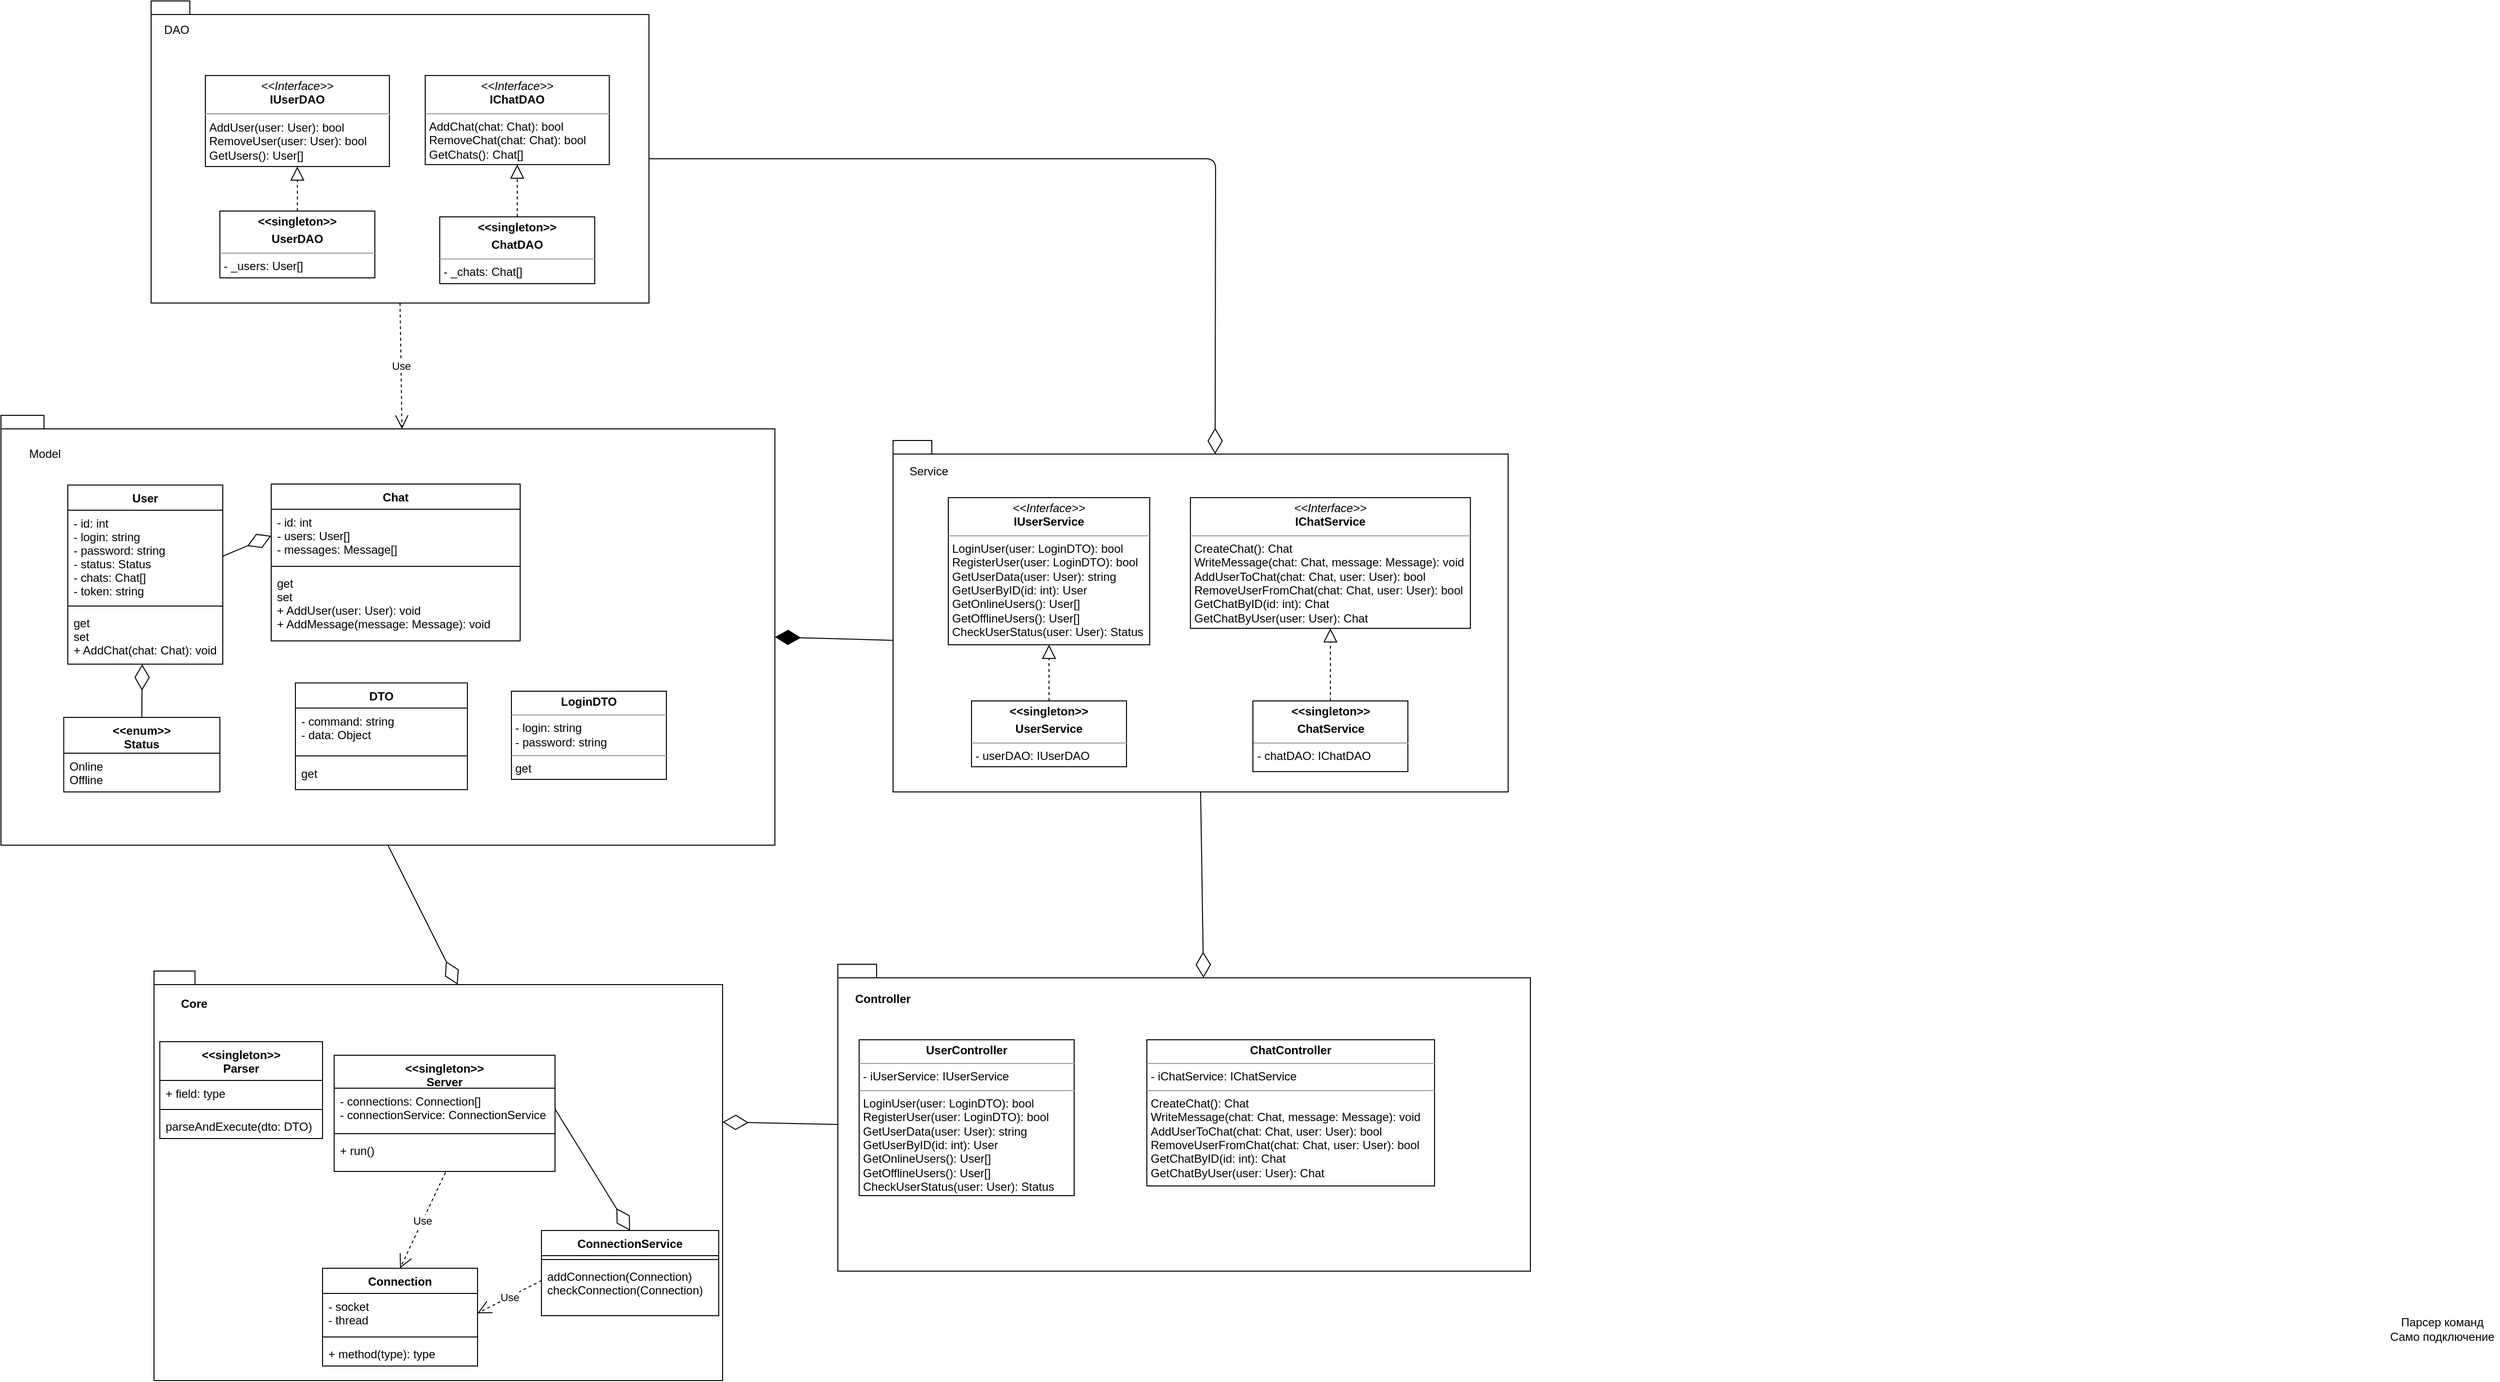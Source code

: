 <mxfile version="12.6.5" type="device"><diagram id="kiEcuLjf6N3Q2EU-FBLs" name="Страница 1"><mxGraphModel dx="1024" dy="1001" grid="0" gridSize="10" guides="1" tooltips="1" connect="1" arrows="1" fold="1" page="0" pageScale="1" pageWidth="850" pageHeight="1100" math="0" shadow="0"><root><mxCell id="0"/><mxCell id="1" parent="0"/><mxCell id="7y29lRlnEOinnh72YiJq-1" value="" style="group" parent="1" vertex="1" connectable="0"><mxGeometry x="915" y="705" width="715" height="317" as="geometry"/></mxCell><mxCell id="4r-FscN_zs-Lbus5w258-18" value="" style="shape=folder;fontStyle=1;spacingTop=10;tabWidth=40;tabHeight=14;tabPosition=left;html=1;" parent="7y29lRlnEOinnh72YiJq-1" vertex="1"><mxGeometry width="715" height="317" as="geometry"/></mxCell><mxCell id="4r-FscN_zs-Lbus5w258-19" value="&lt;b&gt;Controller&lt;/b&gt;" style="text;html=1;align=center;verticalAlign=middle;resizable=0;points=[];autosize=1;" parent="7y29lRlnEOinnh72YiJq-1" vertex="1"><mxGeometry x="12" y="27" width="67" height="18" as="geometry"/></mxCell><mxCell id="ElW2jTiIY2IO2_LXhHRh-6" value="" style="group" parent="1" vertex="1" connectable="0"><mxGeometry x="51" y="138" width="799" height="444" as="geometry"/></mxCell><mxCell id="ElW2jTiIY2IO2_LXhHRh-4" value="" style="shape=folder;fontStyle=1;spacingTop=10;tabWidth=40;tabHeight=14;tabPosition=left;html=1;" parent="ElW2jTiIY2IO2_LXhHRh-6" vertex="1"><mxGeometry width="799" height="444" as="geometry"/></mxCell><mxCell id="ElW2jTiIY2IO2_LXhHRh-5" value="Model" style="text;html=1;strokeColor=none;fillColor=none;align=center;verticalAlign=middle;whiteSpace=wrap;rounded=0;" parent="ElW2jTiIY2IO2_LXhHRh-6" vertex="1"><mxGeometry x="25.349" y="29.39" width="40.558" height="20.993" as="geometry"/></mxCell><mxCell id="pFLR68CZF7NKNV6ZH1vd-1" value="User" style="swimlane;fontStyle=1;align=center;verticalAlign=top;childLayout=stackLayout;horizontal=1;startSize=26;horizontalStack=0;resizeParent=1;resizeParentMax=0;resizeLast=0;collapsible=1;marginBottom=0;" parent="1" vertex="1"><mxGeometry x="120" y="210" width="160" height="185" as="geometry"/></mxCell><mxCell id="pFLR68CZF7NKNV6ZH1vd-2" value="- id: int&#10;- login: string&#10;- password: string&#10;- status: Status&#10;- chats: Chat[]&#10;- token: string" style="text;strokeColor=none;fillColor=none;align=left;verticalAlign=top;spacingLeft=4;spacingRight=4;overflow=hidden;rotatable=0;points=[[0,0.5],[1,0.5]];portConstraint=eastwest;" parent="pFLR68CZF7NKNV6ZH1vd-1" vertex="1"><mxGeometry y="26" width="160" height="95" as="geometry"/></mxCell><mxCell id="pFLR68CZF7NKNV6ZH1vd-3" value="" style="line;strokeWidth=1;fillColor=none;align=left;verticalAlign=middle;spacingTop=-1;spacingLeft=3;spacingRight=3;rotatable=0;labelPosition=right;points=[];portConstraint=eastwest;" parent="pFLR68CZF7NKNV6ZH1vd-1" vertex="1"><mxGeometry y="121" width="160" height="8" as="geometry"/></mxCell><mxCell id="pFLR68CZF7NKNV6ZH1vd-4" value="get&#10;set&#10;+ AddChat(chat: Chat): void&#10;" style="text;strokeColor=none;fillColor=none;align=left;verticalAlign=top;spacingLeft=4;spacingRight=4;overflow=hidden;rotatable=0;points=[[0,0.5],[1,0.5]];portConstraint=eastwest;" parent="pFLR68CZF7NKNV6ZH1vd-1" vertex="1"><mxGeometry y="129" width="160" height="56" as="geometry"/></mxCell><mxCell id="pFLR68CZF7NKNV6ZH1vd-5" value="Chat" style="swimlane;fontStyle=1;align=center;verticalAlign=top;childLayout=stackLayout;horizontal=1;startSize=26;horizontalStack=0;resizeParent=1;resizeParentMax=0;resizeLast=0;collapsible=1;marginBottom=0;" parent="1" vertex="1"><mxGeometry x="330" y="209" width="257" height="162" as="geometry"/></mxCell><mxCell id="pFLR68CZF7NKNV6ZH1vd-6" value="- id: int&#10;- users: User[]&#10;- messages: Message[]" style="text;strokeColor=none;fillColor=none;align=left;verticalAlign=top;spacingLeft=4;spacingRight=4;overflow=hidden;rotatable=0;points=[[0,0.5],[1,0.5]];portConstraint=eastwest;" parent="pFLR68CZF7NKNV6ZH1vd-5" vertex="1"><mxGeometry y="26" width="257" height="55" as="geometry"/></mxCell><mxCell id="pFLR68CZF7NKNV6ZH1vd-7" value="" style="line;strokeWidth=1;fillColor=none;align=left;verticalAlign=middle;spacingTop=-1;spacingLeft=3;spacingRight=3;rotatable=0;labelPosition=right;points=[];portConstraint=eastwest;" parent="pFLR68CZF7NKNV6ZH1vd-5" vertex="1"><mxGeometry y="81" width="257" height="8" as="geometry"/></mxCell><mxCell id="pFLR68CZF7NKNV6ZH1vd-8" value="get&#10;set&#10;+ AddUser(user: User): void&#10;+ AddMessage(message: Message): void" style="text;strokeColor=none;fillColor=none;align=left;verticalAlign=top;spacingLeft=4;spacingRight=4;overflow=hidden;rotatable=0;points=[[0,0.5],[1,0.5]];portConstraint=eastwest;" parent="pFLR68CZF7NKNV6ZH1vd-5" vertex="1"><mxGeometry y="89" width="257" height="73" as="geometry"/></mxCell><mxCell id="pFLR68CZF7NKNV6ZH1vd-9" value="Message" style="swimlane;fontStyle=1;align=center;verticalAlign=top;childLayout=stackLayout;horizontal=1;startSize=26;horizontalStack=0;resizeParent=1;resizeParentMax=0;resizeLast=0;collapsible=1;marginBottom=0;" parent="1" vertex="1"><mxGeometry x="1350" y="322" width="160" height="138" as="geometry"/></mxCell><mxCell id="pFLR68CZF7NKNV6ZH1vd-10" value="- id: int&#10;- time: DateTime&#10;- author: User&#10;- text: string" style="text;strokeColor=none;fillColor=none;align=left;verticalAlign=top;spacingLeft=4;spacingRight=4;overflow=hidden;rotatable=0;points=[[0,0.5],[1,0.5]];portConstraint=eastwest;" parent="pFLR68CZF7NKNV6ZH1vd-9" vertex="1"><mxGeometry y="26" width="160" height="66" as="geometry"/></mxCell><mxCell id="pFLR68CZF7NKNV6ZH1vd-11" value="" style="line;strokeWidth=1;fillColor=none;align=left;verticalAlign=middle;spacingTop=-1;spacingLeft=3;spacingRight=3;rotatable=0;labelPosition=right;points=[];portConstraint=eastwest;" parent="pFLR68CZF7NKNV6ZH1vd-9" vertex="1"><mxGeometry y="92" width="160" height="8" as="geometry"/></mxCell><mxCell id="pFLR68CZF7NKNV6ZH1vd-12" value="get&#10;set" style="text;strokeColor=none;fillColor=none;align=left;verticalAlign=top;spacingLeft=4;spacingRight=4;overflow=hidden;rotatable=0;points=[[0,0.5],[1,0.5]];portConstraint=eastwest;" parent="pFLR68CZF7NKNV6ZH1vd-9" vertex="1"><mxGeometry y="100" width="160" height="38" as="geometry"/></mxCell><mxCell id="ElW2jTiIY2IO2_LXhHRh-1" value="" style="endArrow=diamondThin;endFill=1;endSize=24;html=1;entryX=0;entryY=0;entryDx=799;entryDy=229;exitX=0;exitY=0.5;exitDx=0;exitDy=0;entryPerimeter=0;" parent="1" source="pFLR68CZF7NKNV6ZH1vd-10" target="ElW2jTiIY2IO2_LXhHRh-4" edge="1"><mxGeometry width="160" relative="1" as="geometry"><mxPoint x="663" y="281" as="sourcePoint"/><mxPoint x="823" y="281" as="targetPoint"/></mxGeometry></mxCell><mxCell id="ElW2jTiIY2IO2_LXhHRh-2" value="" style="endArrow=diamondThin;endFill=0;endSize=24;html=1;entryX=0;entryY=0.5;entryDx=0;entryDy=0;exitX=1;exitY=0.5;exitDx=0;exitDy=0;" parent="1" source="pFLR68CZF7NKNV6ZH1vd-2" target="pFLR68CZF7NKNV6ZH1vd-6" edge="1"><mxGeometry width="160" relative="1" as="geometry"><mxPoint x="255" y="269" as="sourcePoint"/><mxPoint x="415" y="269" as="targetPoint"/></mxGeometry></mxCell><mxCell id="ElW2jTiIY2IO2_LXhHRh-11" value="" style="group" parent="1" vertex="1" connectable="0"><mxGeometry x="206" y="-290" width="514" height="312" as="geometry"/></mxCell><mxCell id="ElW2jTiIY2IO2_LXhHRh-7" value="" style="shape=folder;fontStyle=1;spacingTop=10;tabWidth=40;tabHeight=14;tabPosition=left;html=1;" parent="ElW2jTiIY2IO2_LXhHRh-11" vertex="1"><mxGeometry width="514" height="312" as="geometry"/></mxCell><mxCell id="ElW2jTiIY2IO2_LXhHRh-8" value="DAO" style="text;html=1;strokeColor=none;fillColor=none;align=center;verticalAlign=middle;whiteSpace=wrap;rounded=0;" parent="ElW2jTiIY2IO2_LXhHRh-11" vertex="1"><mxGeometry x="15.204" y="23.597" width="23.39" height="13.109" as="geometry"/></mxCell><mxCell id="ElW2jTiIY2IO2_LXhHRh-20" value="&lt;p style=&quot;margin: 0px ; margin-top: 4px ; text-align: center&quot;&gt;&lt;i&gt;&amp;lt;&amp;lt;Interface&amp;gt;&amp;gt;&lt;/i&gt;&lt;br&gt;&lt;b&gt;IUserDAO&lt;/b&gt;&lt;/p&gt;&lt;hr&gt;&lt;p style=&quot;margin: 0px ; margin-left: 4px&quot;&gt;&lt;span&gt;AddUser(user: User): bool&lt;/span&gt;&lt;/p&gt;&lt;p style=&quot;margin: 0px ; margin-left: 4px&quot;&gt;&lt;span&gt;RemoveUser(user: User): bool&lt;/span&gt;&lt;br&gt;&lt;/p&gt;&lt;p style=&quot;margin: 0px ; margin-left: 4px&quot;&gt;&lt;span&gt;GetUsers(): User[]&lt;/span&gt;&lt;/p&gt;&lt;p style=&quot;margin: 0px ; margin-left: 4px&quot;&gt;&lt;span&gt;&lt;br&gt;&lt;/span&gt;&lt;/p&gt;&lt;p style=&quot;margin: 0px ; margin-left: 4px&quot;&gt;&lt;br&gt;&lt;/p&gt;" style="verticalAlign=top;align=left;overflow=fill;fontSize=12;fontFamily=Helvetica;html=1;" parent="1" vertex="1"><mxGeometry x="262" y="-213" width="190" height="94" as="geometry"/></mxCell><mxCell id="ElW2jTiIY2IO2_LXhHRh-21" value="&lt;p style=&quot;margin: 0px ; margin-top: 4px ; text-align: center&quot;&gt;&lt;i&gt;&amp;lt;&amp;lt;Interface&amp;gt;&amp;gt;&lt;/i&gt;&lt;br&gt;&lt;b&gt;IChatDAO&lt;/b&gt;&lt;/p&gt;&lt;hr size=&quot;1&quot;&gt;&lt;p style=&quot;margin: 0px ; margin-left: 4px&quot;&gt;AddChat(chat: Chat): bool&lt;/p&gt;&lt;p style=&quot;margin: 0px ; margin-left: 4px&quot;&gt;RemoveChat(chat: Chat): bool&lt;/p&gt;&lt;p style=&quot;margin: 0px ; margin-left: 4px&quot;&gt;GetChats(): Chat[]&lt;/p&gt;" style="verticalAlign=top;align=left;overflow=fill;fontSize=12;fontFamily=Helvetica;html=1;" parent="1" vertex="1"><mxGeometry x="489" y="-213" width="190" height="92" as="geometry"/></mxCell><mxCell id="ElW2jTiIY2IO2_LXhHRh-23" value="&lt;p style=&quot;margin: 4px 0px 0px ; text-align: center&quot;&gt;&lt;b&gt;&amp;lt;&amp;lt;singleton&amp;gt;&amp;gt;&lt;/b&gt;&lt;/p&gt;&lt;p style=&quot;margin: 4px 0px 0px ; text-align: center&quot;&gt;&lt;b&gt;UserDAO&lt;/b&gt;&lt;/p&gt;&lt;hr size=&quot;1&quot;&gt;&lt;p style=&quot;margin: 0px 0px 0px 4px&quot;&gt;- _users: User[]&lt;/p&gt;&lt;p style=&quot;margin: 0px 0px 0px 4px&quot;&gt;&lt;br&gt;&lt;/p&gt;" style="verticalAlign=top;align=left;overflow=fill;fontSize=12;fontFamily=Helvetica;html=1;" parent="1" vertex="1"><mxGeometry x="277" y="-73" width="160" height="69" as="geometry"/></mxCell><mxCell id="ElW2jTiIY2IO2_LXhHRh-24" value="&lt;p style=&quot;margin: 4px 0px 0px ; text-align: center&quot;&gt;&lt;b&gt;&amp;lt;&amp;lt;singleton&amp;gt;&amp;gt;&lt;/b&gt;&lt;/p&gt;&lt;p style=&quot;margin: 4px 0px 0px ; text-align: center&quot;&gt;&lt;b&gt;ChatDAO&lt;/b&gt;&lt;/p&gt;&lt;hr size=&quot;1&quot;&gt;&lt;p style=&quot;margin: 0px 0px 0px 4px&quot;&gt;- _chats: Chat[]&lt;/p&gt;&lt;p style=&quot;margin: 0px 0px 0px 4px&quot;&gt;&lt;br&gt;&lt;/p&gt;" style="verticalAlign=top;align=left;overflow=fill;fontSize=12;fontFamily=Helvetica;html=1;" parent="1" vertex="1"><mxGeometry x="504" y="-67" width="160" height="69" as="geometry"/></mxCell><mxCell id="ElW2jTiIY2IO2_LXhHRh-28" value="" style="endArrow=block;dashed=1;endFill=0;endSize=12;html=1;entryX=0.5;entryY=1;entryDx=0;entryDy=0;exitX=0.5;exitY=0;exitDx=0;exitDy=0;" parent="1" source="ElW2jTiIY2IO2_LXhHRh-23" target="ElW2jTiIY2IO2_LXhHRh-20" edge="1"><mxGeometry width="160" relative="1" as="geometry"><mxPoint x="411" y="33" as="sourcePoint"/><mxPoint x="571" y="33" as="targetPoint"/></mxGeometry></mxCell><mxCell id="ElW2jTiIY2IO2_LXhHRh-29" value="" style="endArrow=block;dashed=1;endFill=0;endSize=12;html=1;entryX=0.5;entryY=1;entryDx=0;entryDy=0;exitX=0.5;exitY=0;exitDx=0;exitDy=0;" parent="1" source="ElW2jTiIY2IO2_LXhHRh-24" target="ElW2jTiIY2IO2_LXhHRh-21" edge="1"><mxGeometry width="160" relative="1" as="geometry"><mxPoint x="600" y="22" as="sourcePoint"/><mxPoint x="760" y="22" as="targetPoint"/></mxGeometry></mxCell><mxCell id="ElW2jTiIY2IO2_LXhHRh-33" value="" style="group" parent="1" vertex="1" connectable="0"><mxGeometry x="972" y="164" width="635" height="363" as="geometry"/></mxCell><mxCell id="ElW2jTiIY2IO2_LXhHRh-31" value="" style="shape=folder;fontStyle=1;spacingTop=10;tabWidth=40;tabHeight=14;tabPosition=left;html=1;" parent="ElW2jTiIY2IO2_LXhHRh-33" vertex="1"><mxGeometry width="635" height="363" as="geometry"/></mxCell><mxCell id="ElW2jTiIY2IO2_LXhHRh-32" value="Service" style="text;html=1;strokeColor=none;fillColor=none;align=center;verticalAlign=middle;whiteSpace=wrap;rounded=0;" parent="ElW2jTiIY2IO2_LXhHRh-33" vertex="1"><mxGeometry x="15.488" y="22.866" width="44.251" height="19.055" as="geometry"/></mxCell><mxCell id="ElW2jTiIY2IO2_LXhHRh-34" value="&lt;p style=&quot;margin: 0px ; margin-top: 4px ; text-align: center&quot;&gt;&lt;i&gt;&amp;lt;&amp;lt;Interface&amp;gt;&amp;gt;&lt;/i&gt;&lt;br&gt;&lt;b&gt;IUserService&lt;/b&gt;&lt;/p&gt;&lt;hr size=&quot;1&quot;&gt;&lt;p style=&quot;margin: 0px ; margin-left: 4px&quot;&gt;LoginUser(user: LoginDTO): bool&lt;/p&gt;&lt;p style=&quot;margin: 0px ; margin-left: 4px&quot;&gt;RegisterUser(user: LoginDTO): bool&lt;/p&gt;&lt;p style=&quot;margin: 0px ; margin-left: 4px&quot;&gt;GetUserData(user: User): string&lt;/p&gt;&lt;p style=&quot;margin: 0px ; margin-left: 4px&quot;&gt;GetUserByID(id: int): User&lt;/p&gt;&lt;p style=&quot;margin: 0px ; margin-left: 4px&quot;&gt;GetOnlineUsers(): User[]&lt;/p&gt;&lt;p style=&quot;margin: 0px ; margin-left: 4px&quot;&gt;GetOfflineUsers(): User[]&lt;/p&gt;&lt;p style=&quot;margin: 0px ; margin-left: 4px&quot;&gt;CheckUserStatus(user: User): Status&lt;/p&gt;" style="verticalAlign=top;align=left;overflow=fill;fontSize=12;fontFamily=Helvetica;html=1;" parent="1" vertex="1"><mxGeometry x="1029" y="223" width="208" height="152" as="geometry"/></mxCell><mxCell id="ElW2jTiIY2IO2_LXhHRh-44" value="" style="endArrow=diamondThin;endFill=0;endSize=24;html=1;entryX=0.48;entryY=1.004;entryDx=0;entryDy=0;exitX=0.5;exitY=0;exitDx=0;exitDy=0;entryPerimeter=0;" parent="1" source="ElW2jTiIY2IO2_LXhHRh-40" target="pFLR68CZF7NKNV6ZH1vd-4" edge="1"><mxGeometry width="160" relative="1" as="geometry"><mxPoint x="158" y="377" as="sourcePoint"/><mxPoint x="318" y="377" as="targetPoint"/></mxGeometry></mxCell><mxCell id="ElW2jTiIY2IO2_LXhHRh-45" value="&lt;p style=&quot;margin: 0px ; margin-top: 4px ; text-align: center&quot;&gt;&lt;i&gt;&amp;lt;&amp;lt;Interface&amp;gt;&amp;gt;&lt;/i&gt;&lt;br&gt;&lt;b&gt;IChatService&lt;/b&gt;&lt;/p&gt;&lt;hr size=&quot;1&quot;&gt;&lt;p style=&quot;margin: 0px ; margin-left: 4px&quot;&gt;CreateChat(): Chat&lt;/p&gt;&lt;p style=&quot;margin: 0px ; margin-left: 4px&quot;&gt;WriteMessage(chat: Chat, message: Message): void&lt;/p&gt;&lt;p style=&quot;margin: 0px ; margin-left: 4px&quot;&gt;AddUserToChat(chat: Chat, user: User): bool&lt;/p&gt;&lt;p style=&quot;margin: 0px ; margin-left: 4px&quot;&gt;RemoveUserFromChat(chat: Chat, user: User): bool&lt;/p&gt;&lt;p style=&quot;margin: 0px ; margin-left: 4px&quot;&gt;GetChatByID(id: int): Chat&lt;/p&gt;&lt;p style=&quot;margin: 0px ; margin-left: 4px&quot;&gt;GetChatByUser(user: User): Chat&lt;/p&gt;&lt;p style=&quot;margin: 0px ; margin-left: 4px&quot;&gt;&lt;br&gt;&lt;/p&gt;&lt;p style=&quot;margin: 0px ; margin-left: 4px&quot;&gt;&lt;br&gt;&lt;/p&gt;" style="verticalAlign=top;align=left;overflow=fill;fontSize=12;fontFamily=Helvetica;html=1;" parent="1" vertex="1"><mxGeometry x="1279" y="223" width="289" height="135" as="geometry"/></mxCell><mxCell id="ElW2jTiIY2IO2_LXhHRh-46" value="&lt;p style=&quot;margin: 0px ; margin-top: 4px ; text-align: center&quot;&gt;&lt;b&gt;&amp;lt;&amp;lt;singleton&amp;gt;&amp;gt;&lt;/b&gt;&lt;/p&gt;&lt;p style=&quot;margin: 0px ; margin-top: 4px ; text-align: center&quot;&gt;&lt;b&gt;UserService&lt;/b&gt;&lt;br&gt;&lt;/p&gt;&lt;hr size=&quot;1&quot;&gt;&lt;p style=&quot;margin: 0px ; margin-left: 4px&quot;&gt;- userDAO: IUserDAO&lt;/p&gt;" style="verticalAlign=top;align=left;overflow=fill;fontSize=12;fontFamily=Helvetica;html=1;" parent="1" vertex="1"><mxGeometry x="1053" y="433" width="160" height="68" as="geometry"/></mxCell><mxCell id="ElW2jTiIY2IO2_LXhHRh-47" value="" style="endArrow=block;dashed=1;endFill=0;endSize=12;html=1;entryX=0.5;entryY=1;entryDx=0;entryDy=0;exitX=0.5;exitY=0;exitDx=0;exitDy=0;" parent="1" source="ElW2jTiIY2IO2_LXhHRh-46" target="ElW2jTiIY2IO2_LXhHRh-34" edge="1"><mxGeometry width="160" relative="1" as="geometry"><mxPoint x="1088" y="399" as="sourcePoint"/><mxPoint x="1248" y="399" as="targetPoint"/></mxGeometry></mxCell><mxCell id="ElW2jTiIY2IO2_LXhHRh-49" value="&lt;p style=&quot;margin: 0px ; margin-top: 4px ; text-align: center&quot;&gt;&lt;b&gt;&amp;lt;&amp;lt;singleton&amp;gt;&amp;gt;&lt;/b&gt;&lt;/p&gt;&lt;p style=&quot;margin: 0px ; margin-top: 4px ; text-align: center&quot;&gt;&lt;b&gt;ChatService&lt;/b&gt;&lt;br&gt;&lt;/p&gt;&lt;hr size=&quot;1&quot;&gt;&lt;p style=&quot;margin: 0px ; margin-left: 4px&quot;&gt;- chatDAO: IChatDAO&lt;/p&gt;" style="verticalAlign=top;align=left;overflow=fill;fontSize=12;fontFamily=Helvetica;html=1;" parent="1" vertex="1"><mxGeometry x="1343.5" y="433" width="160" height="73" as="geometry"/></mxCell><mxCell id="ElW2jTiIY2IO2_LXhHRh-50" value="" style="endArrow=block;dashed=1;endFill=0;endSize=12;html=1;entryX=0.5;entryY=1;entryDx=0;entryDy=0;exitX=0.5;exitY=0;exitDx=0;exitDy=0;" parent="1" source="ElW2jTiIY2IO2_LXhHRh-49" target="ElW2jTiIY2IO2_LXhHRh-45" edge="1"><mxGeometry width="160" relative="1" as="geometry"><mxPoint x="1464" y="387" as="sourcePoint"/><mxPoint x="1624" y="387" as="targetPoint"/></mxGeometry></mxCell><mxCell id="ElW2jTiIY2IO2_LXhHRh-52" value="" style="endArrow=diamondThin;endFill=0;endSize=24;html=1;entryX=0;entryY=0;entryDx=332.5;entryDy=14;entryPerimeter=0;exitX=0;exitY=0;exitDx=514;exitDy=163;exitPerimeter=0;" parent="1" source="ElW2jTiIY2IO2_LXhHRh-7" target="ElW2jTiIY2IO2_LXhHRh-31" edge="1"><mxGeometry width="160" relative="1" as="geometry"><mxPoint x="974" y="-5" as="sourcePoint"/><mxPoint x="1134" y="-5" as="targetPoint"/><Array as="points"><mxPoint x="1305" y="-127"/></Array></mxGeometry></mxCell><mxCell id="ElW2jTiIY2IO2_LXhHRh-53" value="Use" style="endArrow=open;endSize=12;dashed=1;html=1;entryX=0;entryY=0;entryDx=414;entryDy=14;entryPerimeter=0;exitX=0.5;exitY=1;exitDx=0;exitDy=0;exitPerimeter=0;" parent="1" source="ElW2jTiIY2IO2_LXhHRh-7" target="ElW2jTiIY2IO2_LXhHRh-4" edge="1"><mxGeometry width="160" relative="1" as="geometry"><mxPoint x="468" y="83" as="sourcePoint"/><mxPoint x="628" y="83" as="targetPoint"/></mxGeometry></mxCell><mxCell id="ElW2jTiIY2IO2_LXhHRh-40" value="&lt;&lt;enum&gt;&gt;&#10;Status" style="swimlane;fontStyle=1;align=center;verticalAlign=top;childLayout=stackLayout;horizontal=1;startSize=37;horizontalStack=0;resizeParent=1;resizeParentMax=0;resizeLast=0;collapsible=1;marginBottom=0;" parent="1" vertex="1"><mxGeometry x="115.784" y="449.986" width="161.218" height="77.014" as="geometry"/></mxCell><mxCell id="ElW2jTiIY2IO2_LXhHRh-43" value="Online&#10;Offline" style="text;strokeColor=none;fillColor=none;align=left;verticalAlign=top;spacingLeft=4;spacingRight=4;overflow=hidden;rotatable=0;points=[[0,0.5],[1,0.5]];portConstraint=eastwest;" parent="ElW2jTiIY2IO2_LXhHRh-40" vertex="1"><mxGeometry y="37" width="161.218" height="40.014" as="geometry"/></mxCell><mxCell id="4r-FscN_zs-Lbus5w258-1" value="Парсер команд&lt;br&gt;Само подключение" style="text;html=1;align=center;verticalAlign=middle;resizable=0;points=[];autosize=1;" parent="1" vertex="1"><mxGeometry x="2512" y="1066" width="118" height="32" as="geometry"/></mxCell><mxCell id="4r-FscN_zs-Lbus5w258-15" value="&lt;p style=&quot;margin: 4px 0px 0px ; text-align: center&quot;&gt;&lt;b&gt;UserController&lt;/b&gt;&lt;/p&gt;&lt;hr size=&quot;1&quot;&gt;&lt;p style=&quot;margin: 0px 0px 0px 4px&quot;&gt;- iUserService: IUserService&lt;/p&gt;&lt;hr size=&quot;1&quot;&gt;&lt;p style=&quot;margin: 0px 0px 0px 4px&quot;&gt;LoginUser(user: LoginDTO): bool&lt;/p&gt;&lt;p style=&quot;margin: 0px 0px 0px 4px&quot;&gt;RegisterUser(user: LoginDTO): bool&lt;/p&gt;&lt;p style=&quot;margin: 0px 0px 0px 4px&quot;&gt;GetUserData(user: User): string&lt;/p&gt;&lt;p style=&quot;margin: 0px 0px 0px 4px&quot;&gt;GetUserByID(id: int): User&lt;/p&gt;&lt;p style=&quot;margin: 0px 0px 0px 4px&quot;&gt;GetOnlineUsers(): User[]&lt;/p&gt;&lt;p style=&quot;margin: 0px 0px 0px 4px&quot;&gt;GetOfflineUsers(): User[]&lt;/p&gt;&lt;p style=&quot;margin: 0px 0px 0px 4px&quot;&gt;CheckUserStatus(user: User): Status&lt;/p&gt;" style="verticalAlign=top;align=left;overflow=fill;fontSize=12;fontFamily=Helvetica;html=1;" parent="1" vertex="1"><mxGeometry x="937" y="783" width="222" height="161" as="geometry"/></mxCell><mxCell id="4r-FscN_zs-Lbus5w258-17" value="&lt;p style=&quot;margin: 4px 0px 0px ; text-align: center&quot;&gt;&lt;b&gt;ChatController&lt;/b&gt;&lt;/p&gt;&lt;hr size=&quot;1&quot;&gt;&lt;p style=&quot;margin: 0px 0px 0px 4px&quot;&gt;- iChatService: IChatService&lt;/p&gt;&lt;hr size=&quot;1&quot;&gt;&lt;p style=&quot;margin: 0px 0px 0px 4px&quot;&gt;CreateChat(): Chat&lt;/p&gt;&lt;p style=&quot;margin: 0px 0px 0px 4px&quot;&gt;WriteMessage(chat: Chat, message: Message): void&lt;br&gt;&lt;/p&gt;&lt;p style=&quot;margin: 0px 0px 0px 4px&quot;&gt;AddUserToChat(chat: Chat, user: User): bool&lt;/p&gt;&lt;p style=&quot;margin: 0px 0px 0px 4px&quot;&gt;RemoveUserFromChat(chat: Chat, user: User): bool&lt;/p&gt;&lt;p style=&quot;margin: 0px 0px 0px 4px&quot;&gt;GetChatByID(id: int): Chat&lt;/p&gt;&lt;p style=&quot;margin: 0px 0px 0px 4px&quot;&gt;GetChatByUser(user: User): Chat&lt;/p&gt;&lt;p style=&quot;margin: 0px 0px 0px 4px&quot;&gt;&lt;br&gt;&lt;/p&gt;" style="verticalAlign=top;align=left;overflow=fill;fontSize=12;fontFamily=Helvetica;html=1;" parent="1" vertex="1"><mxGeometry x="1234" y="783" width="297" height="151" as="geometry"/></mxCell><mxCell id="4r-FscN_zs-Lbus5w258-21" value="" style="endArrow=diamondThin;endFill=0;endSize=24;html=1;entryX=0;entryY=0;entryDx=377.5;entryDy=14;entryPerimeter=0;exitX=0.5;exitY=1;exitDx=0;exitDy=0;exitPerimeter=0;" parent="1" source="ElW2jTiIY2IO2_LXhHRh-31" target="4r-FscN_zs-Lbus5w258-18" edge="1"><mxGeometry width="160" relative="1" as="geometry"><mxPoint x="722" y="747" as="sourcePoint"/><mxPoint x="882" y="747" as="targetPoint"/></mxGeometry></mxCell><mxCell id="4r-FscN_zs-Lbus5w258-22" value="" style="shape=folder;fontStyle=1;spacingTop=10;tabWidth=40;tabHeight=14;tabPosition=left;html=1;" parent="1" vertex="1"><mxGeometry x="209" y="712" width="587" height="423" as="geometry"/></mxCell><mxCell id="4r-FscN_zs-Lbus5w258-23" value="&lt;b&gt;Core&lt;/b&gt;" style="text;html=1;align=center;verticalAlign=middle;resizable=0;points=[];autosize=1;" parent="1" vertex="1"><mxGeometry x="231" y="737" width="37" height="18" as="geometry"/></mxCell><mxCell id="4r-FscN_zs-Lbus5w258-24" value="" style="endArrow=diamondThin;endFill=0;endSize=24;html=1;entryX=0;entryY=0;entryDx=313.5;entryDy=14;entryPerimeter=0;exitX=0.5;exitY=1;exitDx=0;exitDy=0;exitPerimeter=0;" parent="1" source="ElW2jTiIY2IO2_LXhHRh-4" target="4r-FscN_zs-Lbus5w258-22" edge="1"><mxGeometry width="160" relative="1" as="geometry"><mxPoint x="28" y="820" as="sourcePoint"/><mxPoint x="188" y="820" as="targetPoint"/></mxGeometry></mxCell><mxCell id="4r-FscN_zs-Lbus5w258-25" value="" style="endArrow=diamondThin;endFill=0;endSize=24;html=1;entryX=0;entryY=0;entryDx=587;entryDy=156;entryPerimeter=0;exitX=0;exitY=0;exitDx=0;exitDy=165.5;exitPerimeter=0;" parent="1" source="4r-FscN_zs-Lbus5w258-18" target="4r-FscN_zs-Lbus5w258-22" edge="1"><mxGeometry width="160" relative="1" as="geometry"><mxPoint x="796" y="1132" as="sourcePoint"/><mxPoint x="956" y="1132" as="targetPoint"/></mxGeometry></mxCell><mxCell id="4r-FscN_zs-Lbus5w258-11" value="&lt;&lt;singleton&gt;&gt;&#10;Parser" style="swimlane;fontStyle=1;align=center;verticalAlign=top;childLayout=stackLayout;horizontal=1;startSize=40;horizontalStack=0;resizeParent=1;resizeParentMax=0;resizeLast=0;collapsible=1;marginBottom=0;" parent="1" vertex="1"><mxGeometry x="215" y="785" width="168" height="100" as="geometry"/></mxCell><mxCell id="4r-FscN_zs-Lbus5w258-12" value="+ field: type" style="text;strokeColor=none;fillColor=none;align=left;verticalAlign=top;spacingLeft=4;spacingRight=4;overflow=hidden;rotatable=0;points=[[0,0.5],[1,0.5]];portConstraint=eastwest;" parent="4r-FscN_zs-Lbus5w258-11" vertex="1"><mxGeometry y="40" width="168" height="26" as="geometry"/></mxCell><mxCell id="4r-FscN_zs-Lbus5w258-13" value="" style="line;strokeWidth=1;fillColor=none;align=left;verticalAlign=middle;spacingTop=-1;spacingLeft=3;spacingRight=3;rotatable=0;labelPosition=right;points=[];portConstraint=eastwest;" parent="4r-FscN_zs-Lbus5w258-11" vertex="1"><mxGeometry y="66" width="168" height="8" as="geometry"/></mxCell><mxCell id="4r-FscN_zs-Lbus5w258-14" value="parseAndExecute(dto: DTO)" style="text;strokeColor=none;fillColor=none;align=left;verticalAlign=top;spacingLeft=4;spacingRight=4;overflow=hidden;rotatable=0;points=[[0,0.5],[1,0.5]];portConstraint=eastwest;" parent="4r-FscN_zs-Lbus5w258-11" vertex="1"><mxGeometry y="74" width="168" height="26" as="geometry"/></mxCell><mxCell id="4r-FscN_zs-Lbus5w258-7" value="&lt;&lt;singleton&gt;&gt;&#10;Server" style="swimlane;fontStyle=1;align=center;verticalAlign=top;childLayout=stackLayout;horizontal=1;startSize=34;horizontalStack=0;resizeParent=1;resizeParentMax=0;resizeLast=0;collapsible=1;marginBottom=0;" parent="1" vertex="1"><mxGeometry x="395" y="799" width="228" height="120" as="geometry"/></mxCell><mxCell id="4r-FscN_zs-Lbus5w258-8" value="- connections: Connection[]&#10;- connectionService: ConnectionService" style="text;strokeColor=none;fillColor=none;align=left;verticalAlign=top;spacingLeft=4;spacingRight=4;overflow=hidden;rotatable=0;points=[[0,0.5],[1,0.5]];portConstraint=eastwest;" parent="4r-FscN_zs-Lbus5w258-7" vertex="1"><mxGeometry y="34" width="228" height="43" as="geometry"/></mxCell><mxCell id="4r-FscN_zs-Lbus5w258-9" value="" style="line;strokeWidth=1;fillColor=none;align=left;verticalAlign=middle;spacingTop=-1;spacingLeft=3;spacingRight=3;rotatable=0;labelPosition=right;points=[];portConstraint=eastwest;" parent="4r-FscN_zs-Lbus5w258-7" vertex="1"><mxGeometry y="77" width="228" height="8" as="geometry"/></mxCell><mxCell id="4r-FscN_zs-Lbus5w258-10" value="+ run()" style="text;strokeColor=none;fillColor=none;align=left;verticalAlign=top;spacingLeft=4;spacingRight=4;overflow=hidden;rotatable=0;points=[[0,0.5],[1,0.5]];portConstraint=eastwest;" parent="4r-FscN_zs-Lbus5w258-7" vertex="1"><mxGeometry y="85" width="228" height="35" as="geometry"/></mxCell><mxCell id="4r-FscN_zs-Lbus5w258-3" value="Connection" style="swimlane;fontStyle=1;align=center;verticalAlign=top;childLayout=stackLayout;horizontal=1;startSize=26;horizontalStack=0;resizeParent=1;resizeParentMax=0;resizeLast=0;collapsible=1;marginBottom=0;" parent="1" vertex="1"><mxGeometry x="383" y="1019" width="160" height="101" as="geometry"/></mxCell><mxCell id="4r-FscN_zs-Lbus5w258-4" value="- socket&#10;- thread" style="text;strokeColor=none;fillColor=none;align=left;verticalAlign=top;spacingLeft=4;spacingRight=4;overflow=hidden;rotatable=0;points=[[0,0.5],[1,0.5]];portConstraint=eastwest;" parent="4r-FscN_zs-Lbus5w258-3" vertex="1"><mxGeometry y="26" width="160" height="41" as="geometry"/></mxCell><mxCell id="4r-FscN_zs-Lbus5w258-5" value="" style="line;strokeWidth=1;fillColor=none;align=left;verticalAlign=middle;spacingTop=-1;spacingLeft=3;spacingRight=3;rotatable=0;labelPosition=right;points=[];portConstraint=eastwest;" parent="4r-FscN_zs-Lbus5w258-3" vertex="1"><mxGeometry y="67" width="160" height="8" as="geometry"/></mxCell><mxCell id="4r-FscN_zs-Lbus5w258-6" value="+ method(type): type" style="text;strokeColor=none;fillColor=none;align=left;verticalAlign=top;spacingLeft=4;spacingRight=4;overflow=hidden;rotatable=0;points=[[0,0.5],[1,0.5]];portConstraint=eastwest;" parent="4r-FscN_zs-Lbus5w258-3" vertex="1"><mxGeometry y="75" width="160" height="26" as="geometry"/></mxCell><mxCell id="4r-FscN_zs-Lbus5w258-26" value="ConnectionService" style="swimlane;fontStyle=1;align=center;verticalAlign=top;childLayout=stackLayout;horizontal=1;startSize=26;horizontalStack=0;resizeParent=1;resizeParentMax=0;resizeLast=0;collapsible=1;marginBottom=0;" parent="1" vertex="1"><mxGeometry x="609" y="980" width="183" height="88" as="geometry"/></mxCell><mxCell id="4r-FscN_zs-Lbus5w258-28" value="" style="line;strokeWidth=1;fillColor=none;align=left;verticalAlign=middle;spacingTop=-1;spacingLeft=3;spacingRight=3;rotatable=0;labelPosition=right;points=[];portConstraint=eastwest;" parent="4r-FscN_zs-Lbus5w258-26" vertex="1"><mxGeometry y="26" width="183" height="8" as="geometry"/></mxCell><mxCell id="4r-FscN_zs-Lbus5w258-29" value="addConnection(Connection)&#10;checkConnection(Connection)&#10;" style="text;strokeColor=none;fillColor=none;align=left;verticalAlign=top;spacingLeft=4;spacingRight=4;overflow=hidden;rotatable=0;points=[[0,0.5],[1,0.5]];portConstraint=eastwest;" parent="4r-FscN_zs-Lbus5w258-26" vertex="1"><mxGeometry y="34" width="183" height="54" as="geometry"/></mxCell><mxCell id="4r-FscN_zs-Lbus5w258-31" value="" style="endArrow=diamondThin;endFill=0;endSize=24;html=1;entryX=0.5;entryY=0;entryDx=0;entryDy=0;exitX=1;exitY=0.5;exitDx=0;exitDy=0;" parent="1" source="4r-FscN_zs-Lbus5w258-8" target="4r-FscN_zs-Lbus5w258-26" edge="1"><mxGeometry width="160" relative="1" as="geometry"><mxPoint x="875" y="1038" as="sourcePoint"/><mxPoint x="1035" y="1038" as="targetPoint"/></mxGeometry></mxCell><mxCell id="4r-FscN_zs-Lbus5w258-32" value="Use" style="endArrow=open;endSize=12;dashed=1;html=1;exitX=0.504;exitY=1.029;exitDx=0;exitDy=0;exitPerimeter=0;entryX=0.5;entryY=0;entryDx=0;entryDy=0;" parent="1" source="4r-FscN_zs-Lbus5w258-10" target="4r-FscN_zs-Lbus5w258-3" edge="1"><mxGeometry width="160" relative="1" as="geometry"><mxPoint x="376" y="1236" as="sourcePoint"/><mxPoint x="536" y="1236" as="targetPoint"/></mxGeometry></mxCell><mxCell id="4r-FscN_zs-Lbus5w258-33" value="Use" style="endArrow=open;endSize=12;dashed=1;html=1;exitX=0.001;exitY=0.327;exitDx=0;exitDy=0;exitPerimeter=0;entryX=1;entryY=0.5;entryDx=0;entryDy=0;" parent="1" source="4r-FscN_zs-Lbus5w258-29" target="4r-FscN_zs-Lbus5w258-4" edge="1"><mxGeometry width="160" relative="1" as="geometry"><mxPoint x="644" y="1155" as="sourcePoint"/><mxPoint x="804" y="1155" as="targetPoint"/></mxGeometry></mxCell><mxCell id="pFLR68CZF7NKNV6ZH1vd-13" value="DTO" style="swimlane;fontStyle=1;align=center;verticalAlign=top;childLayout=stackLayout;horizontal=1;startSize=26;horizontalStack=0;resizeParent=1;resizeParentMax=0;resizeLast=0;collapsible=1;marginBottom=0;" parent="1" vertex="1"><mxGeometry x="354.999" y="414.335" width="177.531" height="110.332" as="geometry"/></mxCell><mxCell id="pFLR68CZF7NKNV6ZH1vd-14" value="- command: string&#10;- data: Object&#10;" style="text;strokeColor=none;fillColor=none;align=left;verticalAlign=top;spacingLeft=4;spacingRight=4;overflow=hidden;rotatable=0;points=[[0,0.5],[1,0.5]];portConstraint=eastwest;" parent="pFLR68CZF7NKNV6ZH1vd-13" vertex="1"><mxGeometry y="26" width="177.531" height="44.977" as="geometry"/></mxCell><mxCell id="pFLR68CZF7NKNV6ZH1vd-15" value="" style="line;strokeWidth=1;fillColor=none;align=left;verticalAlign=middle;spacingTop=-1;spacingLeft=3;spacingRight=3;rotatable=0;labelPosition=right;points=[];portConstraint=eastwest;" parent="pFLR68CZF7NKNV6ZH1vd-13" vertex="1"><mxGeometry y="70.977" width="177.531" height="8.995" as="geometry"/></mxCell><mxCell id="pFLR68CZF7NKNV6ZH1vd-16" value="get" style="text;strokeColor=none;fillColor=none;align=left;verticalAlign=top;spacingLeft=4;spacingRight=4;overflow=hidden;rotatable=0;points=[[0,0.5],[1,0.5]];portConstraint=eastwest;" parent="pFLR68CZF7NKNV6ZH1vd-13" vertex="1"><mxGeometry y="79.972" width="177.531" height="30.359" as="geometry"/></mxCell><mxCell id="JNzbWh2ZJyLTje1GLzLh-1" value="&lt;p style=&quot;margin: 0px ; margin-top: 4px ; text-align: center&quot;&gt;&lt;b&gt;LoginDTO&lt;/b&gt;&lt;/p&gt;&lt;hr size=&quot;1&quot;&gt;&lt;p style=&quot;margin: 0px ; margin-left: 4px&quot;&gt;- login: string&lt;/p&gt;&lt;p style=&quot;margin: 0px ; margin-left: 4px&quot;&gt;- password: string&lt;/p&gt;&lt;hr size=&quot;1&quot;&gt;&lt;p style=&quot;margin: 0px ; margin-left: 4px&quot;&gt;get&lt;/p&gt;" style="verticalAlign=top;align=left;overflow=fill;fontSize=12;fontFamily=Helvetica;html=1;" parent="1" vertex="1"><mxGeometry x="578" y="423" width="160" height="91" as="geometry"/></mxCell></root></mxGraphModel></diagram></mxfile>